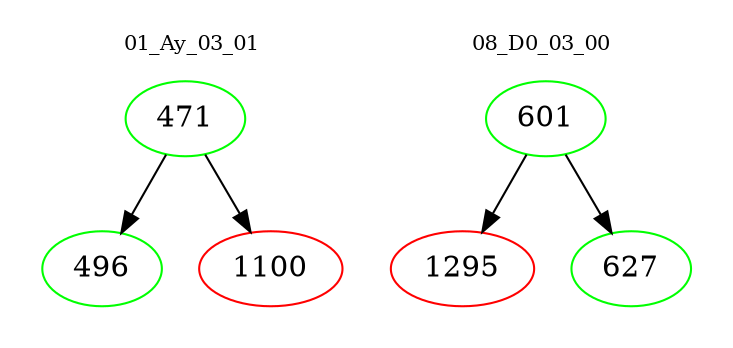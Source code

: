 digraph{
subgraph cluster_0 {
color = white
label = "01_Ay_03_01";
fontsize=10;
T0_471 [label="471", color="green"]
T0_471 -> T0_496 [color="black"]
T0_496 [label="496", color="green"]
T0_471 -> T0_1100 [color="black"]
T0_1100 [label="1100", color="red"]
}
subgraph cluster_1 {
color = white
label = "08_D0_03_00";
fontsize=10;
T1_601 [label="601", color="green"]
T1_601 -> T1_1295 [color="black"]
T1_1295 [label="1295", color="red"]
T1_601 -> T1_627 [color="black"]
T1_627 [label="627", color="green"]
}
}
